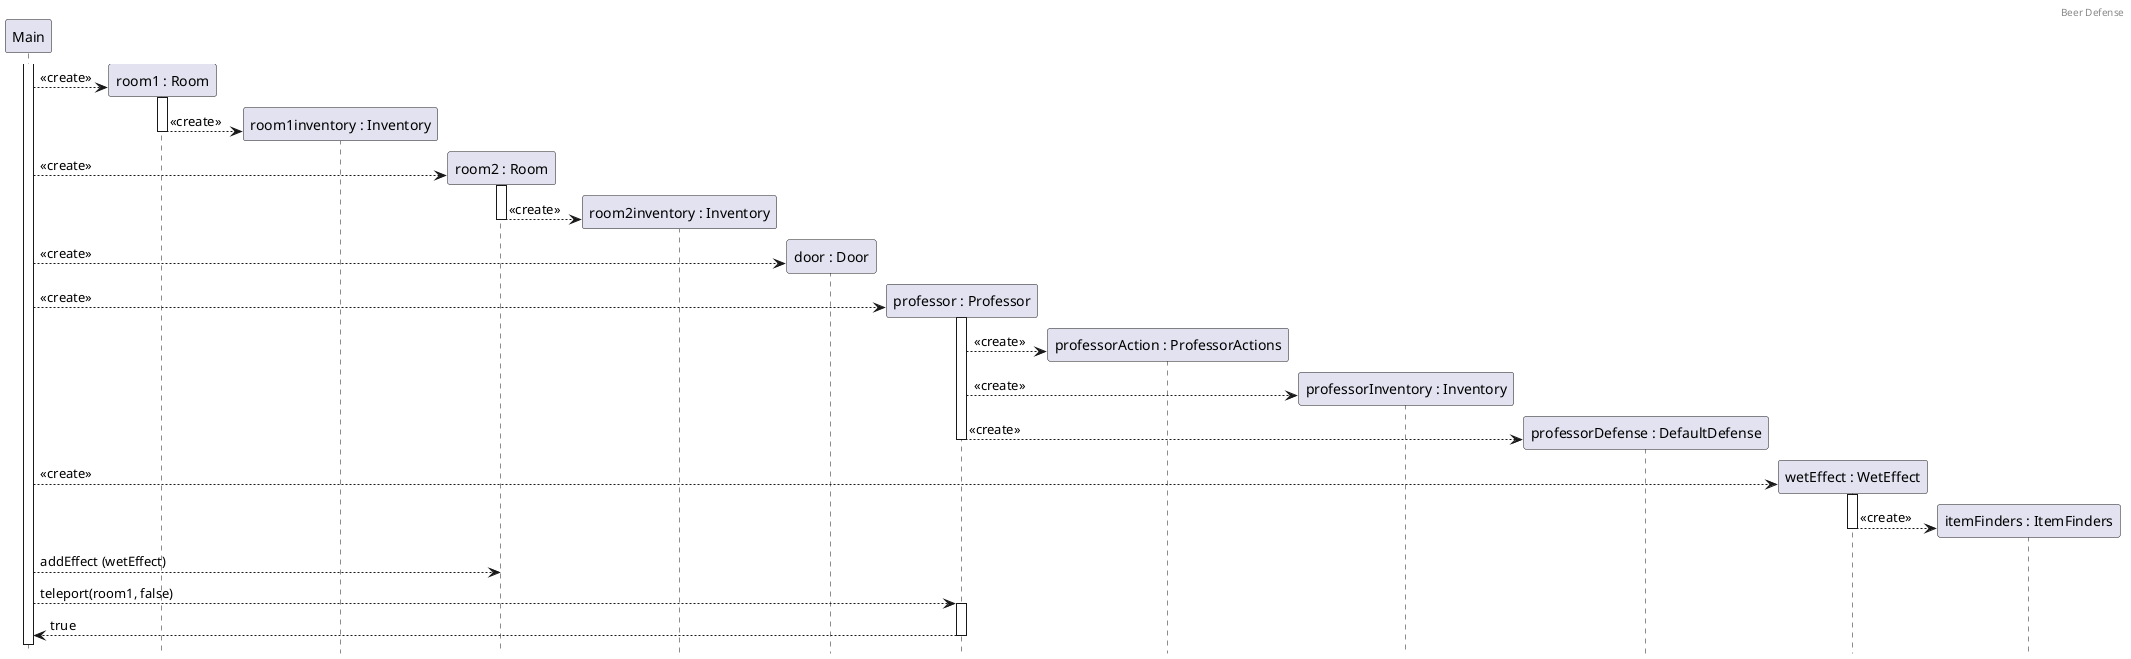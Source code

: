 @startuml BeerDefense
header Beer Defense
hide footbox

participant main as "Main"
activate main

create room1 as "room1 : Room"
main --> room1 ++: <<create>>
create r1inv as "room1inventory : Inventory"
room1 --> r1inv --: <<create>>

create room2 as "room2 : Room"
main --> room2 ++: <<create>>
create r2inv as "room2inventory : Inventory"
room2 --> r2inv --: <<create>>

create door as "door : Door"
main --> door : <<create>>

create professor as "professor : Professor"
main --> professor ++: <<create>>
create action as "professorAction : ProfessorActions"
professor --> action : <<create>>
create profInventory as "professorInventory : Inventory"
professor --> profInventory : <<create>>
create profDefense as "professorDefense : DefaultDefense"
professor --> profDefense --: <<create>>
create wetEffect as "wetEffect : WetEffect"
main --> wetEffect : <<create>>
activate wetEffect
create ItemFinders as "itemFinders : ItemFinders"
wetEffect --> ItemFinders : <<create>>
deactivate wetEffect
main --> room2: addEffect (wetEffect)


' ez garantált, hiszen a szoba mérete legalább 1

main --> professor ++ : teleport(room1, false)
return true
' ez garantált, hiszen a szoba mérete legalább 1
@enduml